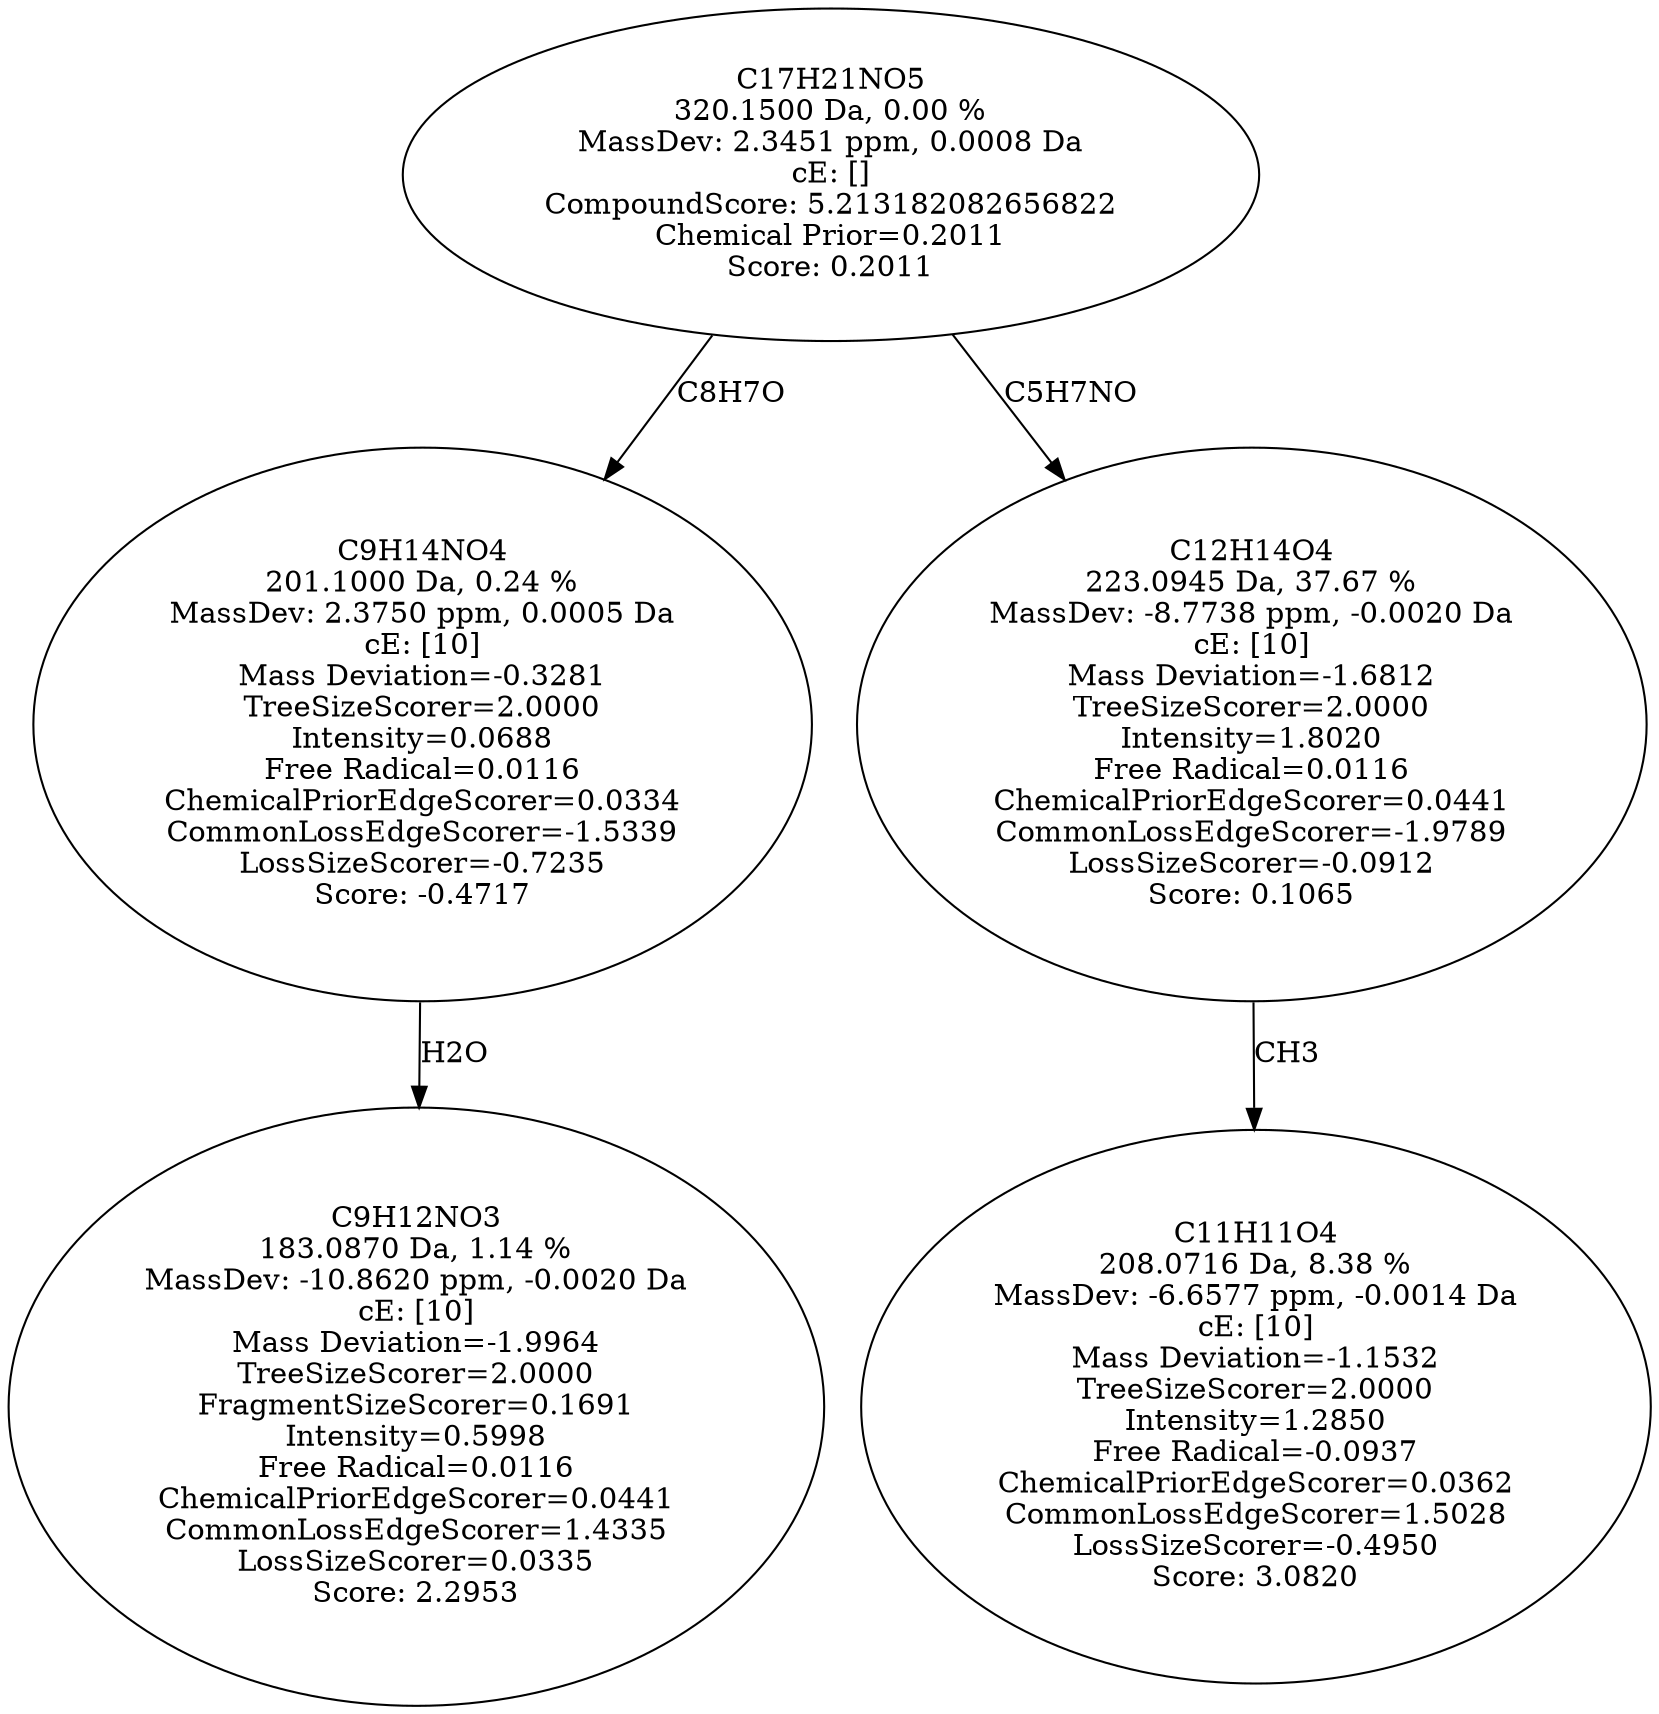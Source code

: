 strict digraph {
v1 [label="C9H12NO3\n183.0870 Da, 1.14 %\nMassDev: -10.8620 ppm, -0.0020 Da\ncE: [10]\nMass Deviation=-1.9964\nTreeSizeScorer=2.0000\nFragmentSizeScorer=0.1691\nIntensity=0.5998\nFree Radical=0.0116\nChemicalPriorEdgeScorer=0.0441\nCommonLossEdgeScorer=1.4335\nLossSizeScorer=0.0335\nScore: 2.2953"];
v2 [label="C9H14NO4\n201.1000 Da, 0.24 %\nMassDev: 2.3750 ppm, 0.0005 Da\ncE: [10]\nMass Deviation=-0.3281\nTreeSizeScorer=2.0000\nIntensity=0.0688\nFree Radical=0.0116\nChemicalPriorEdgeScorer=0.0334\nCommonLossEdgeScorer=-1.5339\nLossSizeScorer=-0.7235\nScore: -0.4717"];
v3 [label="C11H11O4\n208.0716 Da, 8.38 %\nMassDev: -6.6577 ppm, -0.0014 Da\ncE: [10]\nMass Deviation=-1.1532\nTreeSizeScorer=2.0000\nIntensity=1.2850\nFree Radical=-0.0937\nChemicalPriorEdgeScorer=0.0362\nCommonLossEdgeScorer=1.5028\nLossSizeScorer=-0.4950\nScore: 3.0820"];
v4 [label="C12H14O4\n223.0945 Da, 37.67 %\nMassDev: -8.7738 ppm, -0.0020 Da\ncE: [10]\nMass Deviation=-1.6812\nTreeSizeScorer=2.0000\nIntensity=1.8020\nFree Radical=0.0116\nChemicalPriorEdgeScorer=0.0441\nCommonLossEdgeScorer=-1.9789\nLossSizeScorer=-0.0912\nScore: 0.1065"];
v5 [label="C17H21NO5\n320.1500 Da, 0.00 %\nMassDev: 2.3451 ppm, 0.0008 Da\ncE: []\nCompoundScore: 5.213182082656822\nChemical Prior=0.2011\nScore: 0.2011"];
v2 -> v1 [label="H2O"];
v5 -> v2 [label="C8H7O"];
v4 -> v3 [label="CH3"];
v5 -> v4 [label="C5H7NO"];
}